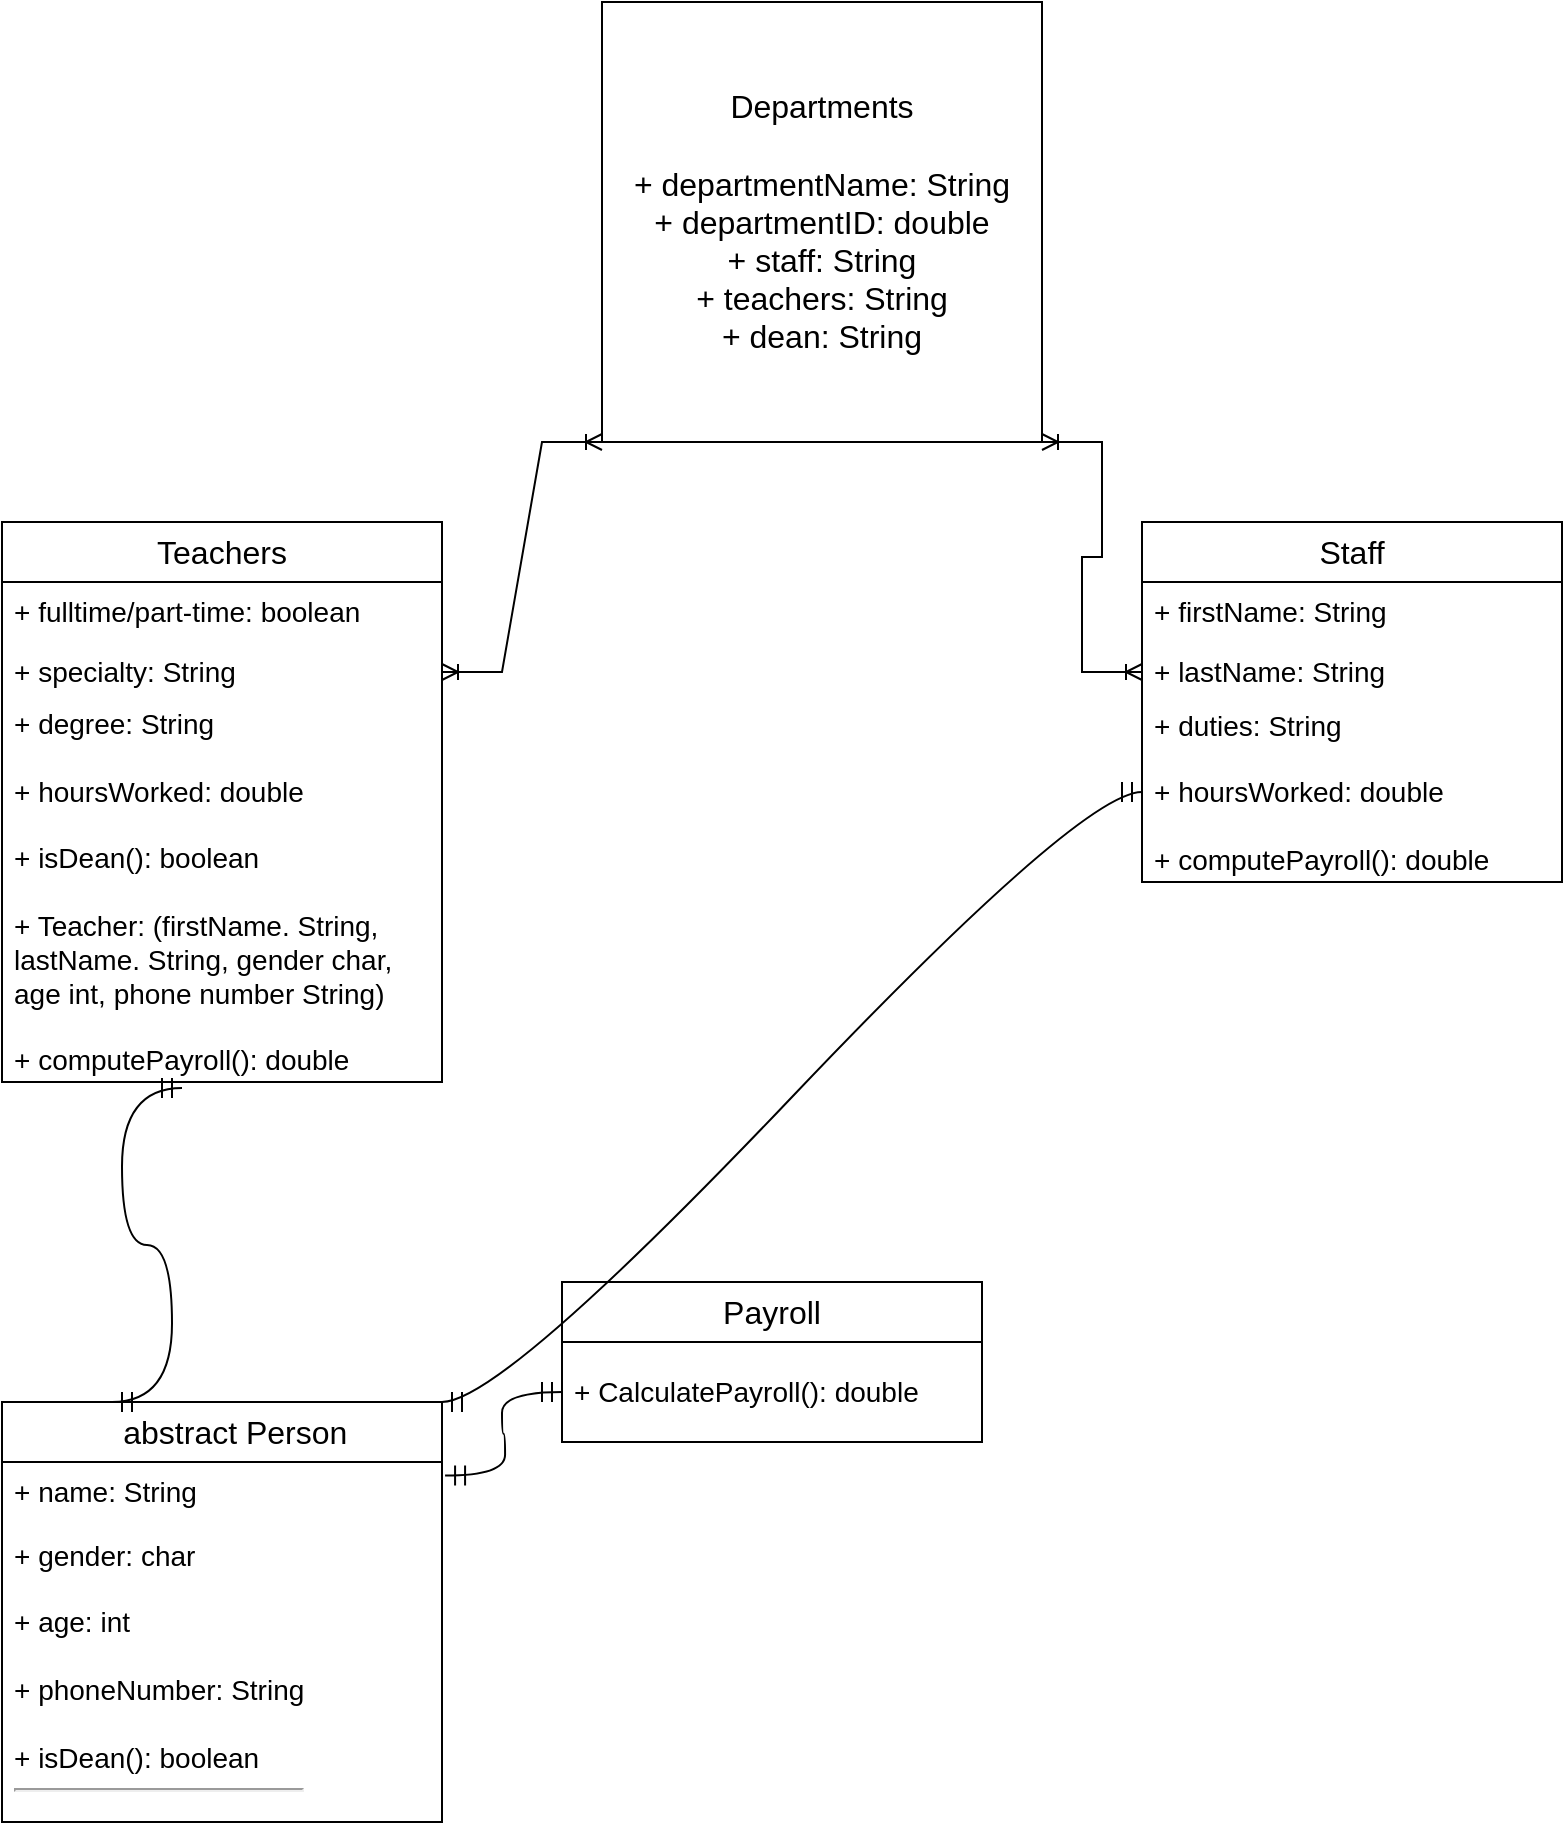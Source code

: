 <mxfile version="21.0.10" type="github">
  <diagram name="Page-1" id="r-zxOY5rzY7_ZMFZ65QF">
    <mxGraphModel dx="281" dy="563" grid="1" gridSize="10" guides="1" tooltips="1" connect="1" arrows="1" fold="1" page="1" pageScale="1" pageWidth="850" pageHeight="1100" math="0" shadow="0">
      <root>
        <mxCell id="0" />
        <mxCell id="1" parent="0" />
        <mxCell id="WHbsActgOW3zRtFnGw57-32" value="Departments&lt;br style=&quot;font-size: 16px;&quot;&gt;&lt;br style=&quot;font-size: 16px;&quot;&gt;+ departmentName: String&lt;br style=&quot;font-size: 16px;&quot;&gt;+ departmentID: double&lt;br style=&quot;font-size: 16px;&quot;&gt;+ staff: String&lt;br style=&quot;font-size: 16px;&quot;&gt;+ teachers: String&lt;br style=&quot;font-size: 16px;&quot;&gt;+ dean: String" style="whiteSpace=wrap;html=1;aspect=fixed;fontSize=16;" parent="1" vertex="1">
          <mxGeometry x="340" y="30" width="220" height="220" as="geometry" />
        </mxCell>
        <mxCell id="WHbsActgOW3zRtFnGw57-33" value="Teachers" style="swimlane;fontStyle=0;childLayout=stackLayout;horizontal=1;startSize=30;horizontalStack=0;resizeParent=1;resizeParentMax=0;resizeLast=0;collapsible=1;marginBottom=0;whiteSpace=wrap;html=1;fontSize=16;" parent="1" vertex="1">
          <mxGeometry x="40" y="290" width="220" height="280" as="geometry">
            <mxRectangle x="270" y="300" width="90" height="30" as="alternateBounds" />
          </mxGeometry>
        </mxCell>
        <mxCell id="WHbsActgOW3zRtFnGw57-34" value="+ fulltime/part-time: boolean" style="text;strokeColor=none;fillColor=none;align=left;verticalAlign=middle;spacingLeft=4;spacingRight=4;overflow=hidden;points=[[0,0.5],[1,0.5]];portConstraint=eastwest;rotatable=0;whiteSpace=wrap;html=1;fontSize=14;" parent="WHbsActgOW3zRtFnGw57-33" vertex="1">
          <mxGeometry y="30" width="220" height="30" as="geometry" />
        </mxCell>
        <mxCell id="WHbsActgOW3zRtFnGw57-35" value="+ specialty: String" style="text;strokeColor=none;fillColor=none;align=left;verticalAlign=middle;spacingLeft=4;spacingRight=4;overflow=hidden;points=[[0,0.5],[1,0.5]];portConstraint=eastwest;rotatable=0;whiteSpace=wrap;fontSize=14;" parent="WHbsActgOW3zRtFnGw57-33" vertex="1">
          <mxGeometry y="60" width="220" height="30" as="geometry" />
        </mxCell>
        <mxCell id="WHbsActgOW3zRtFnGw57-36" value="&lt;font style=&quot;font-size: 14px;&quot;&gt;+ degree: String&lt;br style=&quot;font-size: 14px;&quot;&gt;&lt;br style=&quot;font-size: 14px;&quot;&gt;+ hoursWorked: double&lt;br style=&quot;font-size: 14px;&quot;&gt;&lt;br style=&quot;font-size: 14px;&quot;&gt;+ isDean(): boolean&lt;br style=&quot;font-size: 14px;&quot;&gt;&lt;br style=&quot;font-size: 14px;&quot;&gt;+ Teacher: (firstName. String, lastName. String, gender char, age int, phone number String)&lt;br style=&quot;font-size: 14px;&quot;&gt;&lt;br style=&quot;font-size: 14px;&quot;&gt;+ computePayroll(): double&amp;nbsp;&lt;/font&gt;" style="text;strokeColor=none;fillColor=none;align=left;verticalAlign=middle;spacingLeft=4;spacingRight=4;overflow=hidden;points=[[0,0.5],[1,0.5]];portConstraint=eastwest;rotatable=0;whiteSpace=wrap;html=1;strokeWidth=10;fontSize=14;" parent="WHbsActgOW3zRtFnGw57-33" vertex="1">
          <mxGeometry y="90" width="220" height="190" as="geometry" />
        </mxCell>
        <mxCell id="WHbsActgOW3zRtFnGw57-39" value="" style="edgeStyle=entityRelationEdgeStyle;fontSize=12;html=1;endArrow=ERoneToMany;startArrow=ERoneToMany;rounded=0;exitX=1;exitY=0.5;exitDx=0;exitDy=0;entryX=0;entryY=1;entryDx=0;entryDy=0;" parent="1" source="WHbsActgOW3zRtFnGw57-35" target="WHbsActgOW3zRtFnGw57-32" edge="1">
          <mxGeometry width="100" height="100" relative="1" as="geometry">
            <mxPoint x="590" y="340" as="sourcePoint" />
            <mxPoint x="640" y="250" as="targetPoint" />
          </mxGeometry>
        </mxCell>
        <mxCell id="WHbsActgOW3zRtFnGw57-40" value="&lt;font style=&quot;font-size: 16px;&quot;&gt;Staff&lt;/font&gt;" style="swimlane;fontStyle=0;childLayout=stackLayout;horizontal=1;startSize=30;horizontalStack=0;resizeParent=1;resizeParentMax=0;resizeLast=0;collapsible=1;marginBottom=0;whiteSpace=wrap;html=1;" parent="1" vertex="1">
          <mxGeometry x="610" y="290" width="210" height="180" as="geometry" />
        </mxCell>
        <mxCell id="WHbsActgOW3zRtFnGw57-41" value="+ firstName: String" style="text;strokeColor=none;fillColor=none;align=left;verticalAlign=middle;spacingLeft=4;spacingRight=4;overflow=hidden;points=[[0,0.5],[1,0.5]];portConstraint=eastwest;rotatable=0;whiteSpace=wrap;html=1;fontSize=14;" parent="WHbsActgOW3zRtFnGw57-40" vertex="1">
          <mxGeometry y="30" width="210" height="30" as="geometry" />
        </mxCell>
        <mxCell id="WHbsActgOW3zRtFnGw57-42" value="+ lastName: String" style="text;strokeColor=none;fillColor=none;align=left;verticalAlign=middle;spacingLeft=4;spacingRight=4;overflow=hidden;points=[[0,0.5],[1,0.5]];portConstraint=eastwest;rotatable=0;whiteSpace=wrap;html=1;fontSize=14;" parent="WHbsActgOW3zRtFnGw57-40" vertex="1">
          <mxGeometry y="60" width="210" height="30" as="geometry" />
        </mxCell>
        <mxCell id="WHbsActgOW3zRtFnGw57-43" value="+ duties: String&lt;br style=&quot;font-size: 14px;&quot;&gt;&lt;br style=&quot;font-size: 14px;&quot;&gt;+ hoursWorked: double&lt;br style=&quot;font-size: 14px;&quot;&gt;&lt;br style=&quot;font-size: 14px;&quot;&gt;+ computePayroll(): double" style="text;strokeColor=none;fillColor=none;align=left;verticalAlign=middle;spacingLeft=4;spacingRight=4;overflow=hidden;points=[[0,0.5],[1,0.5]];portConstraint=eastwest;rotatable=0;whiteSpace=wrap;html=1;fontSize=14;" parent="WHbsActgOW3zRtFnGw57-40" vertex="1">
          <mxGeometry y="90" width="210" height="90" as="geometry" />
        </mxCell>
        <mxCell id="WHbsActgOW3zRtFnGw57-44" value="" style="edgeStyle=entityRelationEdgeStyle;fontSize=12;html=1;endArrow=ERoneToMany;startArrow=ERoneToMany;rounded=0;exitX=1;exitY=1;exitDx=0;exitDy=0;entryX=0;entryY=0.5;entryDx=0;entryDy=0;" parent="1" source="WHbsActgOW3zRtFnGw57-32" target="WHbsActgOW3zRtFnGw57-42" edge="1">
          <mxGeometry width="100" height="100" relative="1" as="geometry">
            <mxPoint x="510" y="390" as="sourcePoint" />
            <mxPoint x="610" y="290" as="targetPoint" />
          </mxGeometry>
        </mxCell>
        <mxCell id="R6yKNEOrBDxGeL20FCMs-1" value="&amp;nbsp; &amp;nbsp; abstract Person&lt;span style=&quot;white-space: pre;&quot;&gt; &lt;/span&gt;" style="swimlane;fontStyle=0;childLayout=stackLayout;horizontal=1;startSize=30;horizontalStack=0;resizeParent=1;resizeParentMax=0;resizeLast=0;collapsible=1;marginBottom=0;whiteSpace=wrap;html=1;fontSize=16;" parent="1" vertex="1">
          <mxGeometry x="40" y="730" width="220" height="210" as="geometry" />
        </mxCell>
        <mxCell id="R6yKNEOrBDxGeL20FCMs-2" value="+ name: String" style="text;strokeColor=none;fillColor=none;align=left;verticalAlign=middle;spacingLeft=4;spacingRight=4;overflow=hidden;points=[[0,0.5],[1,0.5]];portConstraint=eastwest;rotatable=0;whiteSpace=wrap;html=1;fontSize=14;" parent="R6yKNEOrBDxGeL20FCMs-1" vertex="1">
          <mxGeometry y="30" width="220" height="30" as="geometry" />
        </mxCell>
        <mxCell id="R6yKNEOrBDxGeL20FCMs-3" value="+ gender: char&lt;br&gt;&lt;br&gt;+ age: int&lt;br&gt;&lt;br&gt;+ phoneNumber: String&lt;br&gt;&lt;br&gt;+ isDean(): boolean&lt;br&gt;&lt;hr&gt;" style="text;strokeColor=none;fillColor=none;align=left;verticalAlign=middle;spacingLeft=4;spacingRight=4;overflow=hidden;points=[[0,0.5],[1,0.5]];portConstraint=eastwest;rotatable=0;whiteSpace=wrap;html=1;fontSize=14;" parent="R6yKNEOrBDxGeL20FCMs-1" vertex="1">
          <mxGeometry y="60" width="220" height="150" as="geometry" />
        </mxCell>
        <mxCell id="R6yKNEOrBDxGeL20FCMs-5" value="Payroll" style="swimlane;fontStyle=0;childLayout=stackLayout;horizontal=1;startSize=30;horizontalStack=0;resizeParent=1;resizeParentMax=0;resizeLast=0;collapsible=1;marginBottom=0;whiteSpace=wrap;html=1;fontSize=16;" parent="1" vertex="1">
          <mxGeometry x="320" y="670" width="210" height="80" as="geometry" />
        </mxCell>
        <mxCell id="R6yKNEOrBDxGeL20FCMs-7" value="+ CalculatePayroll(): double" style="text;strokeColor=none;fillColor=none;align=left;verticalAlign=middle;spacingLeft=4;spacingRight=4;overflow=hidden;points=[[0,0.5],[1,0.5]];portConstraint=eastwest;rotatable=0;whiteSpace=wrap;html=1;fontSize=14;" parent="R6yKNEOrBDxGeL20FCMs-5" vertex="1">
          <mxGeometry y="30" width="210" height="50" as="geometry" />
        </mxCell>
        <mxCell id="R6yKNEOrBDxGeL20FCMs-10" value="" style="edgeStyle=entityRelationEdgeStyle;fontSize=12;html=1;endArrow=ERmandOne;startArrow=ERmandOne;rounded=0;startSize=8;endSize=8;curved=1;exitX=0.25;exitY=0;exitDx=0;exitDy=0;" parent="1" source="R6yKNEOrBDxGeL20FCMs-1" edge="1">
          <mxGeometry width="100" height="100" relative="1" as="geometry">
            <mxPoint x="60" y="580" as="sourcePoint" />
            <mxPoint x="130" y="573" as="targetPoint" />
          </mxGeometry>
        </mxCell>
        <mxCell id="R6yKNEOrBDxGeL20FCMs-12" value="" style="edgeStyle=entityRelationEdgeStyle;fontSize=12;html=1;endArrow=ERmandOne;startArrow=ERmandOne;rounded=0;startSize=8;endSize=8;curved=1;exitX=1;exitY=0;exitDx=0;exitDy=0;entryX=0;entryY=0.5;entryDx=0;entryDy=0;" parent="1" source="R6yKNEOrBDxGeL20FCMs-1" target="WHbsActgOW3zRtFnGw57-43" edge="1">
          <mxGeometry width="100" height="100" relative="1" as="geometry">
            <mxPoint x="440" y="470" as="sourcePoint" />
            <mxPoint x="540" y="370" as="targetPoint" />
          </mxGeometry>
        </mxCell>
        <mxCell id="R6yKNEOrBDxGeL20FCMs-13" value="" style="edgeStyle=entityRelationEdgeStyle;fontSize=12;html=1;endArrow=ERmandOne;startArrow=ERmandOne;rounded=0;startSize=8;endSize=8;curved=1;entryX=0;entryY=0.5;entryDx=0;entryDy=0;exitX=1.007;exitY=0.175;exitDx=0;exitDy=0;exitPerimeter=0;" parent="1" source="R6yKNEOrBDxGeL20FCMs-1" target="R6yKNEOrBDxGeL20FCMs-7" edge="1">
          <mxGeometry width="100" height="100" relative="1" as="geometry">
            <mxPoint x="250" y="640" as="sourcePoint" />
            <mxPoint x="310" y="600" as="targetPoint" />
          </mxGeometry>
        </mxCell>
      </root>
    </mxGraphModel>
  </diagram>
</mxfile>
